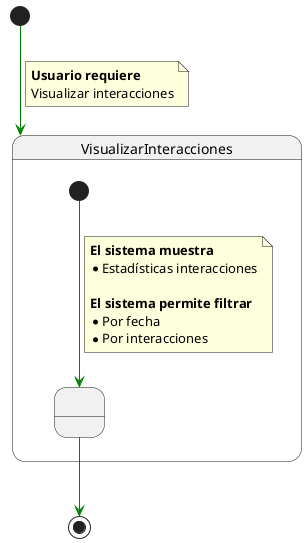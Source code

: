 @startuml VerInteracciones

State VisualizarInteracciones{ 

  State state1 as " "

  [*] -[#green]-> state1

  note on link 
    <b>El sistema muestra
    * Estadísticas interacciones

    <b>El sistema permite filtrar
    * Por fecha
    * Por interacciones
  end note
 

} 

[*] -[#green]-> VisualizarInteracciones

note on link
 <b>Usuario requiere
 Visualizar interacciones
end note

state1 -[#green]-> [*] 


@enduml

